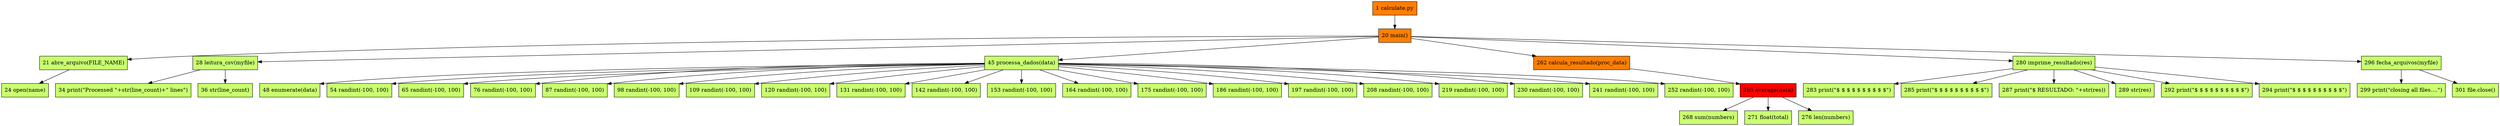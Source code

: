 graph exec_tree {
	node [shape=box]
	graph [ordering=out]
	1 [label="1 calculate.py" fillcolor=darkorange1 style=filled]
	1 -- 20 [dir=forward]
	20 [label="20 main()" fillcolor=darkorange1 style=filled]
	{
		graph [rank=same]
		20
	}
	20 -- 21 [dir=forward]
	21 [label="21 abre_arquivo(FILE_NAME)" fillcolor=darkolivegreen1 style=filled]
	20 -- 28 [dir=forward]
	28 [label="28 leitura_csv(myfile)" fillcolor=darkolivegreen1 style=filled]
	20 -- 45 [dir=forward]
	45 [label="45 processa_dados(data)" fillcolor=darkolivegreen1 style=filled]
	20 -- 262 [dir=forward]
	262 [label="262 calcula_resultado(proc_data)" fillcolor=darkorange1 style=filled]
	20 -- 280 [dir=forward]
	280 [label="280 imprime_resultado(res)" fillcolor=darkolivegreen1 style=filled]
	20 -- 296 [dir=forward]
	296 [label="296 fecha_arquivos(myfile)" fillcolor=darkolivegreen1 style=filled]
	{
		graph [rank=same]
		21
		28
		45
		262
		280
		296
	}
	21 -- 24 [dir=forward]
	24 [label="24 open(name)" fillcolor=darkolivegreen1 style=filled]
	{
		graph [rank=same]
		24
	}
	28 -- 34 [dir=forward]
	34 [label="34 print(\"Processed \"+str(line_count)+\" lines\")" fillcolor=darkolivegreen1 style=filled]
	28 -- 36 [dir=forward]
	36 [label="36 str(line_count)" fillcolor=darkolivegreen1 style=filled]
	{
		graph [rank=same]
		34
		36
	}
	45 -- 48 [dir=forward]
	48 [label="48 enumerate(data)" fillcolor=darkolivegreen1 style=filled]
	45 -- 54 [dir=forward]
	54 [label="54 randint(-100, 100)" fillcolor=darkolivegreen1 style=filled]
	45 -- 65 [dir=forward]
	65 [label="65 randint(-100, 100)" fillcolor=darkolivegreen1 style=filled]
	45 -- 76 [dir=forward]
	76 [label="76 randint(-100, 100)" fillcolor=darkolivegreen1 style=filled]
	45 -- 87 [dir=forward]
	87 [label="87 randint(-100, 100)" fillcolor=darkolivegreen1 style=filled]
	45 -- 98 [dir=forward]
	98 [label="98 randint(-100, 100)" fillcolor=darkolivegreen1 style=filled]
	45 -- 109 [dir=forward]
	109 [label="109 randint(-100, 100)" fillcolor=darkolivegreen1 style=filled]
	45 -- 120 [dir=forward]
	120 [label="120 randint(-100, 100)" fillcolor=darkolivegreen1 style=filled]
	45 -- 131 [dir=forward]
	131 [label="131 randint(-100, 100)" fillcolor=darkolivegreen1 style=filled]
	45 -- 142 [dir=forward]
	142 [label="142 randint(-100, 100)" fillcolor=darkolivegreen1 style=filled]
	45 -- 153 [dir=forward]
	153 [label="153 randint(-100, 100)" fillcolor=darkolivegreen1 style=filled]
	45 -- 164 [dir=forward]
	164 [label="164 randint(-100, 100)" fillcolor=darkolivegreen1 style=filled]
	45 -- 175 [dir=forward]
	175 [label="175 randint(-100, 100)" fillcolor=darkolivegreen1 style=filled]
	45 -- 186 [dir=forward]
	186 [label="186 randint(-100, 100)" fillcolor=darkolivegreen1 style=filled]
	45 -- 197 [dir=forward]
	197 [label="197 randint(-100, 100)" fillcolor=darkolivegreen1 style=filled]
	45 -- 208 [dir=forward]
	208 [label="208 randint(-100, 100)" fillcolor=darkolivegreen1 style=filled]
	45 -- 219 [dir=forward]
	219 [label="219 randint(-100, 100)" fillcolor=darkolivegreen1 style=filled]
	45 -- 230 [dir=forward]
	230 [label="230 randint(-100, 100)" fillcolor=darkolivegreen1 style=filled]
	45 -- 241 [dir=forward]
	241 [label="241 randint(-100, 100)" fillcolor=darkolivegreen1 style=filled]
	45 -- 252 [dir=forward]
	252 [label="252 randint(-100, 100)" fillcolor=darkolivegreen1 style=filled]
	{
		graph [rank=same]
		48
		54
		65
		76
		87
		98
		109
		120
		131
		142
		153
		164
		175
		186
		197
		208
		219
		230
		241
		252
	}
	262 -- 265 [dir=forward]
	265 [label="265 average(data)" fillcolor=darkorange1 style=filled]
	{
		graph [rank=same]
		265
	}
	265 -- 268 [dir=forward]
	268 [label="268 sum(numbers)" fillcolor=darkolivegreen1 style=filled]
	265 -- 271 [dir=forward]
	271 [label="271 float(total)" fillcolor=darkolivegreen1 style=filled]
	265 -- 276 [dir=forward]
	276 [label="276 len(numbers)" fillcolor=darkolivegreen1 style=filled]
	{
		graph [rank=same]
		268
		271
		276
	}
	280 -- 283 [dir=forward]
	283 [label="283 print(\"$ $ $ $ $ $ $ $ $ $\")" fillcolor=darkolivegreen1 style=filled]
	280 -- 285 [dir=forward]
	285 [label="285 print(\"$ $ $ $ $ $ $ $ $ $\")" fillcolor=darkolivegreen1 style=filled]
	280 -- 287 [dir=forward]
	287 [label="287 print(\"$ RESULTADO: \"+str(res))" fillcolor=darkolivegreen1 style=filled]
	280 -- 289 [dir=forward]
	289 [label="289 str(res)" fillcolor=darkolivegreen1 style=filled]
	280 -- 292 [dir=forward]
	292 [label="292 print(\"$ $ $ $ $ $ $ $ $ $\")" fillcolor=darkolivegreen1 style=filled]
	280 -- 294 [dir=forward]
	294 [label="294 print(\"$ $ $ $ $ $ $ $ $ $\")" fillcolor=darkolivegreen1 style=filled]
	{
		graph [rank=same]
		283
		285
		287
		289
		292
		294
	}
	296 -- 299 [dir=forward]
	299 [label="299 print(\"closing all files....\")" fillcolor=darkolivegreen1 style=filled]
	296 -- 301 [dir=forward]
	301 [label="301 file.close()" fillcolor=darkolivegreen1 style=filled]
	{
		graph [rank=same]
		299
		301
	}
	265 [label="265 average(data)" fillcolor=red style=filled]
}